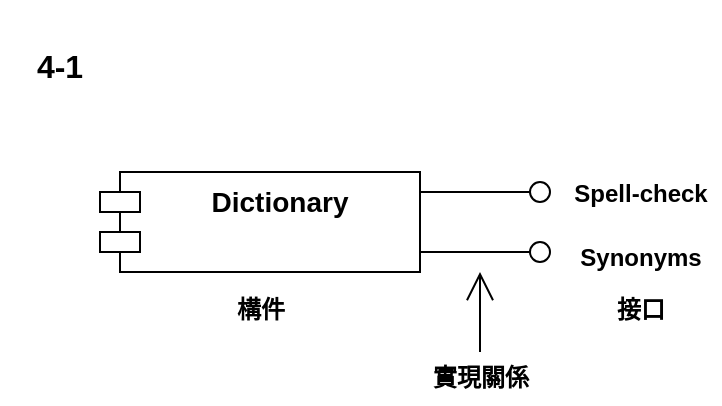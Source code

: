 <mxfile version="22.0.8" type="github">
  <diagram name="第 1 页" id="4EmPoXD_2-LQlN9BmV32">
    <mxGraphModel dx="1050" dy="534" grid="1" gridSize="10" guides="1" tooltips="1" connect="1" arrows="1" fold="1" page="1" pageScale="1" pageWidth="827" pageHeight="1169" math="0" shadow="0">
      <root>
        <mxCell id="0" />
        <mxCell id="1" parent="0" />
        <mxCell id="LP6vQsc6b6JN-bICqdqd-57" value="&lt;b&gt;&lt;font style=&quot;font-size: 14px;&quot;&gt;Dictionary&lt;/font&gt;&lt;/b&gt;" style="shape=module;align=left;spacingLeft=20;align=center;verticalAlign=top;whiteSpace=wrap;html=1;" parent="1" vertex="1">
          <mxGeometry x="70" y="90" width="160" height="50" as="geometry" />
        </mxCell>
        <mxCell id="LP6vQsc6b6JN-bICqdqd-58" value="" style="rounded=0;orthogonalLoop=1;jettySize=auto;html=1;endArrow=oval;endFill=0;sketch=0;sourcePerimeterSpacing=0;targetPerimeterSpacing=0;endSize=10;" parent="1" edge="1">
          <mxGeometry relative="1" as="geometry">
            <mxPoint x="230" y="100" as="sourcePoint" />
            <mxPoint x="290" y="100" as="targetPoint" />
          </mxGeometry>
        </mxCell>
        <mxCell id="LP6vQsc6b6JN-bICqdqd-59" value="" style="rounded=0;orthogonalLoop=1;jettySize=auto;html=1;endArrow=oval;endFill=0;sketch=0;sourcePerimeterSpacing=0;targetPerimeterSpacing=0;endSize=10;" parent="1" edge="1">
          <mxGeometry relative="1" as="geometry">
            <mxPoint x="230" y="130" as="sourcePoint" />
            <mxPoint x="290" y="130" as="targetPoint" />
          </mxGeometry>
        </mxCell>
        <mxCell id="LP6vQsc6b6JN-bICqdqd-60" value="Spell-check" style="text;align=center;fontStyle=1;verticalAlign=middle;spacingLeft=3;spacingRight=3;strokeColor=none;rotatable=0;points=[[0,0.5],[1,0.5]];portConstraint=eastwest;html=1;" parent="1" vertex="1">
          <mxGeometry x="300" y="88" width="80" height="26" as="geometry" />
        </mxCell>
        <mxCell id="LP6vQsc6b6JN-bICqdqd-61" value="Synonyms" style="text;align=center;fontStyle=1;verticalAlign=middle;spacingLeft=3;spacingRight=3;strokeColor=none;rotatable=0;points=[[0,0.5],[1,0.5]];portConstraint=eastwest;html=1;" parent="1" vertex="1">
          <mxGeometry x="300" y="120" width="80" height="26" as="geometry" />
        </mxCell>
        <mxCell id="LP6vQsc6b6JN-bICqdqd-62" value="構件" style="text;align=center;fontStyle=1;verticalAlign=middle;spacingLeft=3;spacingRight=3;strokeColor=none;rotatable=0;points=[[0,0.5],[1,0.5]];portConstraint=eastwest;html=1;" parent="1" vertex="1">
          <mxGeometry x="110" y="146" width="80" height="26" as="geometry" />
        </mxCell>
        <mxCell id="LP6vQsc6b6JN-bICqdqd-63" value="&lt;div&gt;接口&lt;/div&gt;" style="text;align=center;fontStyle=1;verticalAlign=middle;spacingLeft=3;spacingRight=3;strokeColor=none;rotatable=0;points=[[0,0.5],[1,0.5]];portConstraint=eastwest;html=1;" parent="1" vertex="1">
          <mxGeometry x="300" y="146" width="80" height="26" as="geometry" />
        </mxCell>
        <mxCell id="LP6vQsc6b6JN-bICqdqd-64" value="實現關係" style="text;align=center;fontStyle=1;verticalAlign=middle;spacingLeft=3;spacingRight=3;strokeColor=none;rotatable=0;points=[[0,0.5],[1,0.5]];portConstraint=eastwest;html=1;" parent="1" vertex="1">
          <mxGeometry x="220" y="180" width="80" height="26" as="geometry" />
        </mxCell>
        <mxCell id="LP6vQsc6b6JN-bICqdqd-65" value="" style="endArrow=open;endFill=1;endSize=12;html=1;rounded=0;" parent="1" edge="1">
          <mxGeometry width="160" relative="1" as="geometry">
            <mxPoint x="260" y="180" as="sourcePoint" />
            <mxPoint x="260" y="140" as="targetPoint" />
          </mxGeometry>
        </mxCell>
        <mxCell id="LP6vQsc6b6JN-bICqdqd-66" value="&lt;h1&gt;&lt;font style=&quot;font-size: 16px;&quot;&gt;4-1&lt;/font&gt;&lt;/h1&gt;" style="text;html=1;strokeColor=none;fillColor=none;align=center;verticalAlign=middle;whiteSpace=wrap;rounded=0;" parent="1" vertex="1">
          <mxGeometry x="20" y="20" width="60" height="30" as="geometry" />
        </mxCell>
      </root>
    </mxGraphModel>
  </diagram>
</mxfile>
